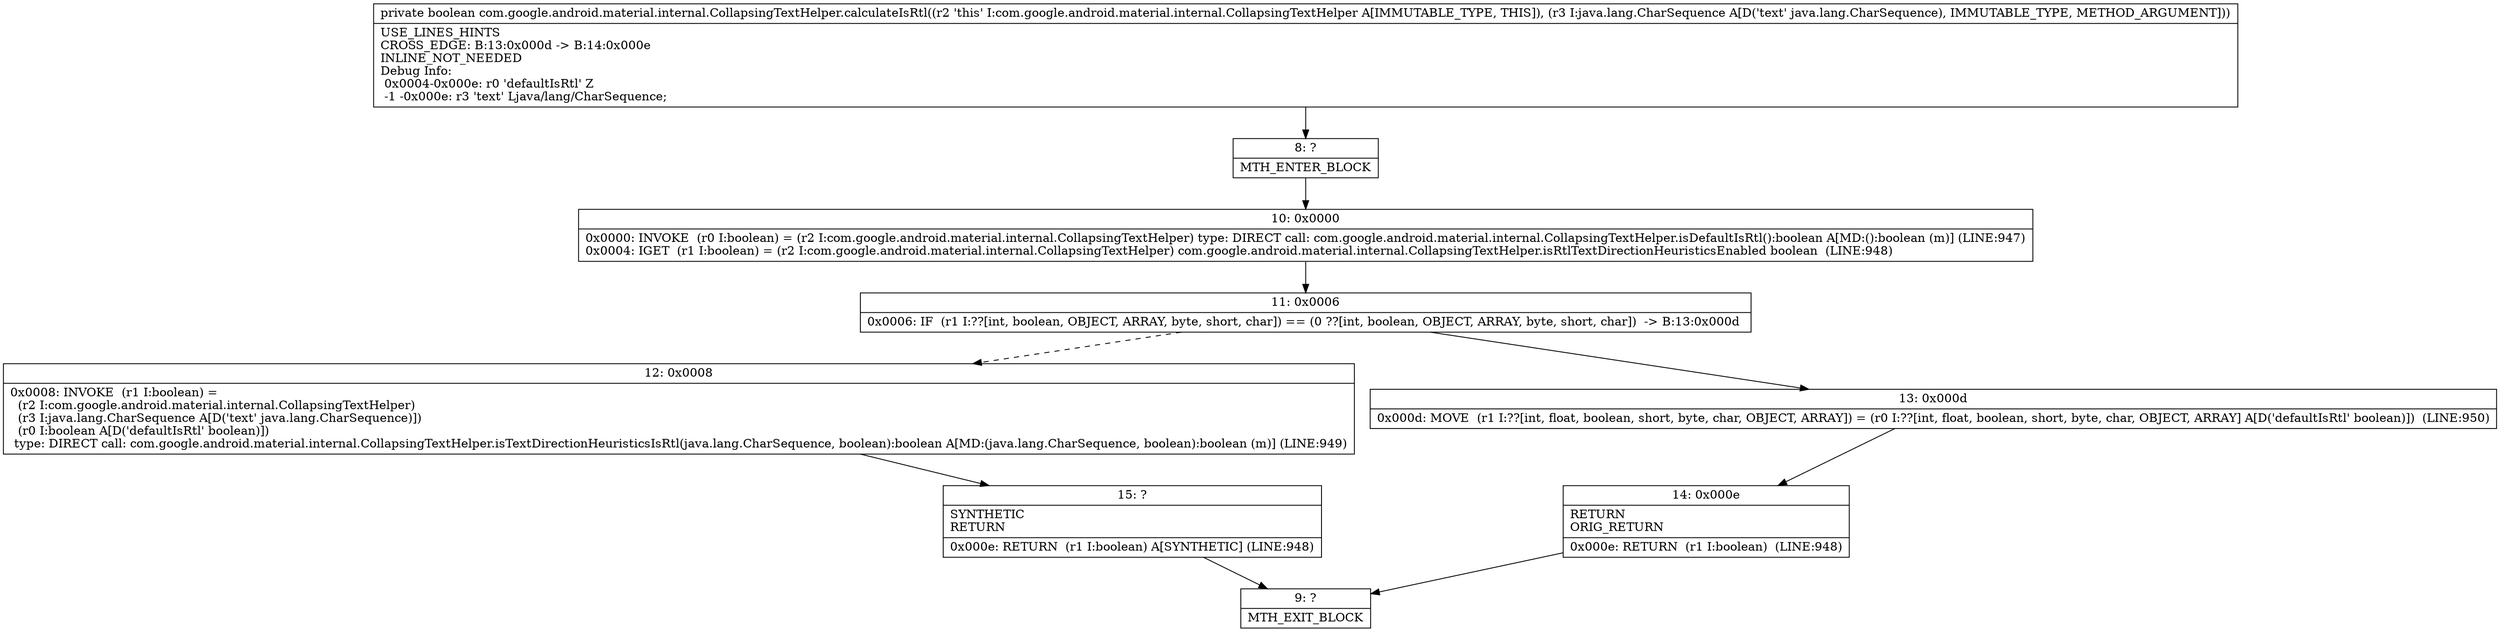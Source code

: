 digraph "CFG forcom.google.android.material.internal.CollapsingTextHelper.calculateIsRtl(Ljava\/lang\/CharSequence;)Z" {
Node_8 [shape=record,label="{8\:\ ?|MTH_ENTER_BLOCK\l}"];
Node_10 [shape=record,label="{10\:\ 0x0000|0x0000: INVOKE  (r0 I:boolean) = (r2 I:com.google.android.material.internal.CollapsingTextHelper) type: DIRECT call: com.google.android.material.internal.CollapsingTextHelper.isDefaultIsRtl():boolean A[MD:():boolean (m)] (LINE:947)\l0x0004: IGET  (r1 I:boolean) = (r2 I:com.google.android.material.internal.CollapsingTextHelper) com.google.android.material.internal.CollapsingTextHelper.isRtlTextDirectionHeuristicsEnabled boolean  (LINE:948)\l}"];
Node_11 [shape=record,label="{11\:\ 0x0006|0x0006: IF  (r1 I:??[int, boolean, OBJECT, ARRAY, byte, short, char]) == (0 ??[int, boolean, OBJECT, ARRAY, byte, short, char])  \-\> B:13:0x000d \l}"];
Node_12 [shape=record,label="{12\:\ 0x0008|0x0008: INVOKE  (r1 I:boolean) = \l  (r2 I:com.google.android.material.internal.CollapsingTextHelper)\l  (r3 I:java.lang.CharSequence A[D('text' java.lang.CharSequence)])\l  (r0 I:boolean A[D('defaultIsRtl' boolean)])\l type: DIRECT call: com.google.android.material.internal.CollapsingTextHelper.isTextDirectionHeuristicsIsRtl(java.lang.CharSequence, boolean):boolean A[MD:(java.lang.CharSequence, boolean):boolean (m)] (LINE:949)\l}"];
Node_15 [shape=record,label="{15\:\ ?|SYNTHETIC\lRETURN\l|0x000e: RETURN  (r1 I:boolean) A[SYNTHETIC] (LINE:948)\l}"];
Node_9 [shape=record,label="{9\:\ ?|MTH_EXIT_BLOCK\l}"];
Node_13 [shape=record,label="{13\:\ 0x000d|0x000d: MOVE  (r1 I:??[int, float, boolean, short, byte, char, OBJECT, ARRAY]) = (r0 I:??[int, float, boolean, short, byte, char, OBJECT, ARRAY] A[D('defaultIsRtl' boolean)])  (LINE:950)\l}"];
Node_14 [shape=record,label="{14\:\ 0x000e|RETURN\lORIG_RETURN\l|0x000e: RETURN  (r1 I:boolean)  (LINE:948)\l}"];
MethodNode[shape=record,label="{private boolean com.google.android.material.internal.CollapsingTextHelper.calculateIsRtl((r2 'this' I:com.google.android.material.internal.CollapsingTextHelper A[IMMUTABLE_TYPE, THIS]), (r3 I:java.lang.CharSequence A[D('text' java.lang.CharSequence), IMMUTABLE_TYPE, METHOD_ARGUMENT]))  | USE_LINES_HINTS\lCROSS_EDGE: B:13:0x000d \-\> B:14:0x000e\lINLINE_NOT_NEEDED\lDebug Info:\l  0x0004\-0x000e: r0 'defaultIsRtl' Z\l  \-1 \-0x000e: r3 'text' Ljava\/lang\/CharSequence;\l}"];
MethodNode -> Node_8;Node_8 -> Node_10;
Node_10 -> Node_11;
Node_11 -> Node_12[style=dashed];
Node_11 -> Node_13;
Node_12 -> Node_15;
Node_15 -> Node_9;
Node_13 -> Node_14;
Node_14 -> Node_9;
}

